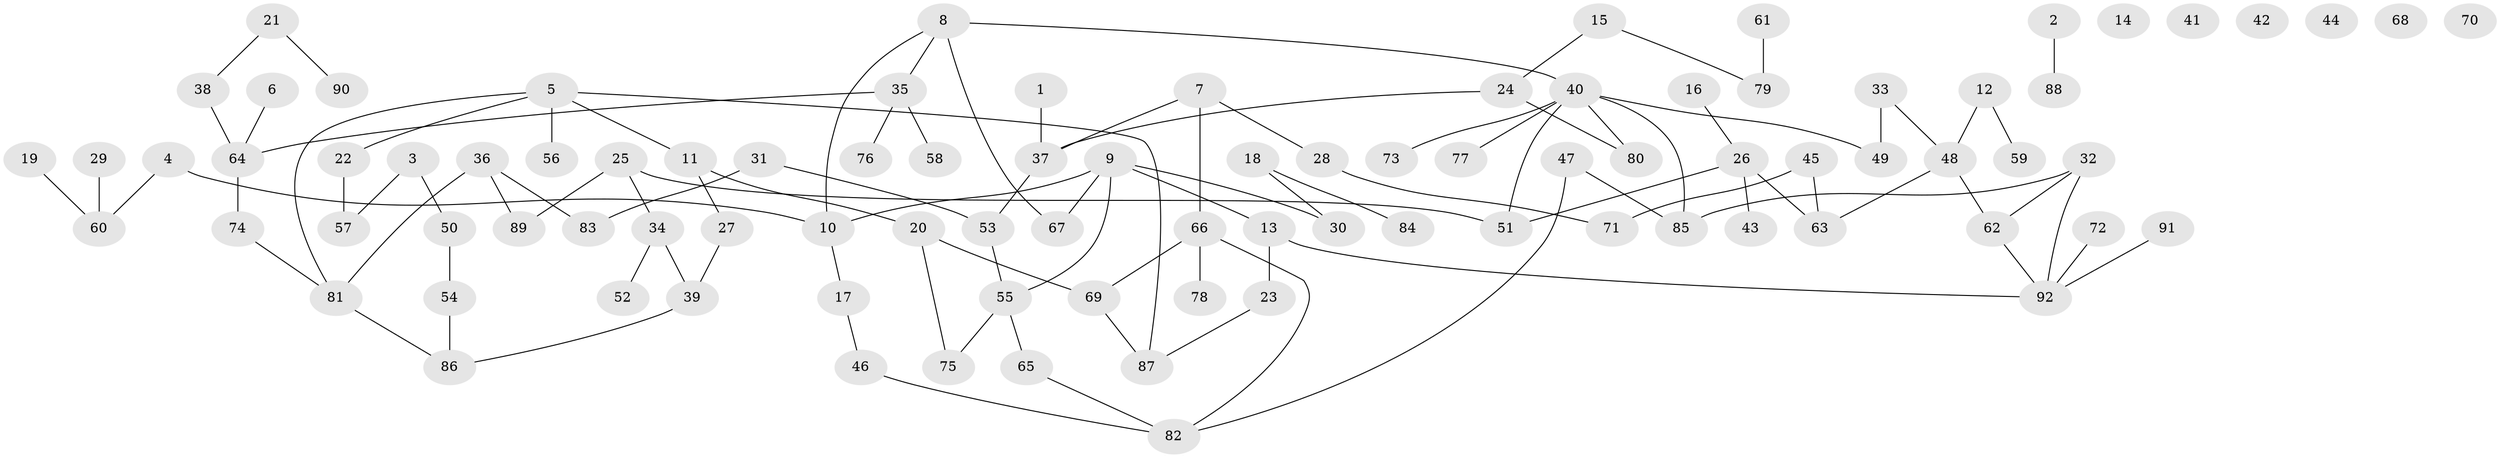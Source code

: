 // coarse degree distribution, {1: 0.23728813559322035, 0: 0.11864406779661017, 2: 0.1864406779661017, 3: 0.2033898305084746, 6: 0.03389830508474576, 4: 0.15254237288135594, 5: 0.06779661016949153}
// Generated by graph-tools (version 1.1) at 2025/23/03/03/25 07:23:26]
// undirected, 92 vertices, 103 edges
graph export_dot {
graph [start="1"]
  node [color=gray90,style=filled];
  1;
  2;
  3;
  4;
  5;
  6;
  7;
  8;
  9;
  10;
  11;
  12;
  13;
  14;
  15;
  16;
  17;
  18;
  19;
  20;
  21;
  22;
  23;
  24;
  25;
  26;
  27;
  28;
  29;
  30;
  31;
  32;
  33;
  34;
  35;
  36;
  37;
  38;
  39;
  40;
  41;
  42;
  43;
  44;
  45;
  46;
  47;
  48;
  49;
  50;
  51;
  52;
  53;
  54;
  55;
  56;
  57;
  58;
  59;
  60;
  61;
  62;
  63;
  64;
  65;
  66;
  67;
  68;
  69;
  70;
  71;
  72;
  73;
  74;
  75;
  76;
  77;
  78;
  79;
  80;
  81;
  82;
  83;
  84;
  85;
  86;
  87;
  88;
  89;
  90;
  91;
  92;
  1 -- 37;
  2 -- 88;
  3 -- 50;
  3 -- 57;
  4 -- 10;
  4 -- 60;
  5 -- 11;
  5 -- 22;
  5 -- 56;
  5 -- 81;
  5 -- 87;
  6 -- 64;
  7 -- 28;
  7 -- 37;
  7 -- 66;
  8 -- 10;
  8 -- 35;
  8 -- 40;
  8 -- 67;
  9 -- 10;
  9 -- 13;
  9 -- 30;
  9 -- 55;
  9 -- 67;
  10 -- 17;
  11 -- 20;
  11 -- 27;
  12 -- 48;
  12 -- 59;
  13 -- 23;
  13 -- 92;
  15 -- 24;
  15 -- 79;
  16 -- 26;
  17 -- 46;
  18 -- 30;
  18 -- 84;
  19 -- 60;
  20 -- 69;
  20 -- 75;
  21 -- 38;
  21 -- 90;
  22 -- 57;
  23 -- 87;
  24 -- 37;
  24 -- 80;
  25 -- 34;
  25 -- 51;
  25 -- 89;
  26 -- 43;
  26 -- 51;
  26 -- 63;
  27 -- 39;
  28 -- 71;
  29 -- 60;
  31 -- 53;
  31 -- 83;
  32 -- 62;
  32 -- 85;
  32 -- 92;
  33 -- 48;
  33 -- 49;
  34 -- 39;
  34 -- 52;
  35 -- 58;
  35 -- 64;
  35 -- 76;
  36 -- 81;
  36 -- 83;
  36 -- 89;
  37 -- 53;
  38 -- 64;
  39 -- 86;
  40 -- 49;
  40 -- 51;
  40 -- 73;
  40 -- 77;
  40 -- 80;
  40 -- 85;
  45 -- 63;
  45 -- 71;
  46 -- 82;
  47 -- 82;
  47 -- 85;
  48 -- 62;
  48 -- 63;
  50 -- 54;
  53 -- 55;
  54 -- 86;
  55 -- 65;
  55 -- 75;
  61 -- 79;
  62 -- 92;
  64 -- 74;
  65 -- 82;
  66 -- 69;
  66 -- 78;
  66 -- 82;
  69 -- 87;
  72 -- 92;
  74 -- 81;
  81 -- 86;
  91 -- 92;
}
